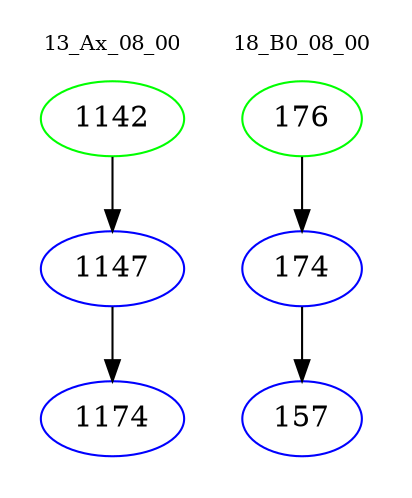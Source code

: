 digraph{
subgraph cluster_0 {
color = white
label = "13_Ax_08_00";
fontsize=10;
T0_1142 [label="1142", color="green"]
T0_1142 -> T0_1147 [color="black"]
T0_1147 [label="1147", color="blue"]
T0_1147 -> T0_1174 [color="black"]
T0_1174 [label="1174", color="blue"]
}
subgraph cluster_1 {
color = white
label = "18_B0_08_00";
fontsize=10;
T1_176 [label="176", color="green"]
T1_176 -> T1_174 [color="black"]
T1_174 [label="174", color="blue"]
T1_174 -> T1_157 [color="black"]
T1_157 [label="157", color="blue"]
}
}

